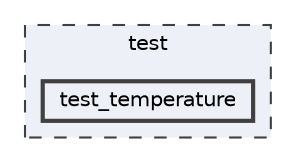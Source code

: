 digraph "test/test_temperature"
{
 // LATEX_PDF_SIZE
  bgcolor="transparent";
  edge [fontname=Helvetica,fontsize=10,labelfontname=Helvetica,labelfontsize=10];
  node [fontname=Helvetica,fontsize=10,shape=box,height=0.2,width=0.4];
  compound=true
  subgraph clusterdir_13e138d54eb8818da29c3992edef070a {
    graph [ bgcolor="#edf0f7", pencolor="grey25", label="test", fontname=Helvetica,fontsize=10 style="filled,dashed", URL="dir_13e138d54eb8818da29c3992edef070a.html",tooltip=""]
  dir_f140ae0471b8985d30a33d7d160628f7 [label="test_temperature", fillcolor="#edf0f7", color="grey25", style="filled,bold", URL="dir_f140ae0471b8985d30a33d7d160628f7.html",tooltip=""];
  }
}

